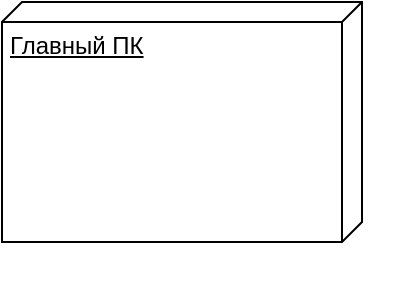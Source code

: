 <mxfile version="14.8.4" type="github"><diagram id="C5RBs43oDa-KdzZeNtuy" name="Page-1"><mxGraphModel dx="1038" dy="521" grid="1" gridSize="10" guides="1" tooltips="1" connect="1" arrows="1" fold="1" page="1" pageScale="1" pageWidth="827" pageHeight="1169" math="0" shadow="0"><root><mxCell id="WIyWlLk6GJQsqaUBKTNV-0"/><mxCell id="WIyWlLk6GJQsqaUBKTNV-1" parent="WIyWlLk6GJQsqaUBKTNV-0"/><mxCell id="NEPZLvmWdOHyEGDGecH2-49" style="edgeStyle=orthogonalEdgeStyle;rounded=0;orthogonalLoop=1;jettySize=auto;html=1;exitX=0.5;exitY=1;exitDx=0;exitDy=0;" edge="1" parent="WIyWlLk6GJQsqaUBKTNV-1"><mxGeometry relative="1" as="geometry"><mxPoint x="467.5" y="300" as="sourcePoint"/><mxPoint x="467.5" y="300" as="targetPoint"/></mxGeometry></mxCell><mxCell id="NEPZLvmWdOHyEGDGecH2-50" value="Главный ПК" style="verticalAlign=top;align=left;spacingTop=8;spacingLeft=2;spacingRight=12;shape=cube;size=10;direction=south;fontStyle=4;html=1;" vertex="1" parent="WIyWlLk6GJQsqaUBKTNV-1"><mxGeometry x="280" y="170" width="180" height="120" as="geometry"/></mxCell></root></mxGraphModel></diagram></mxfile>